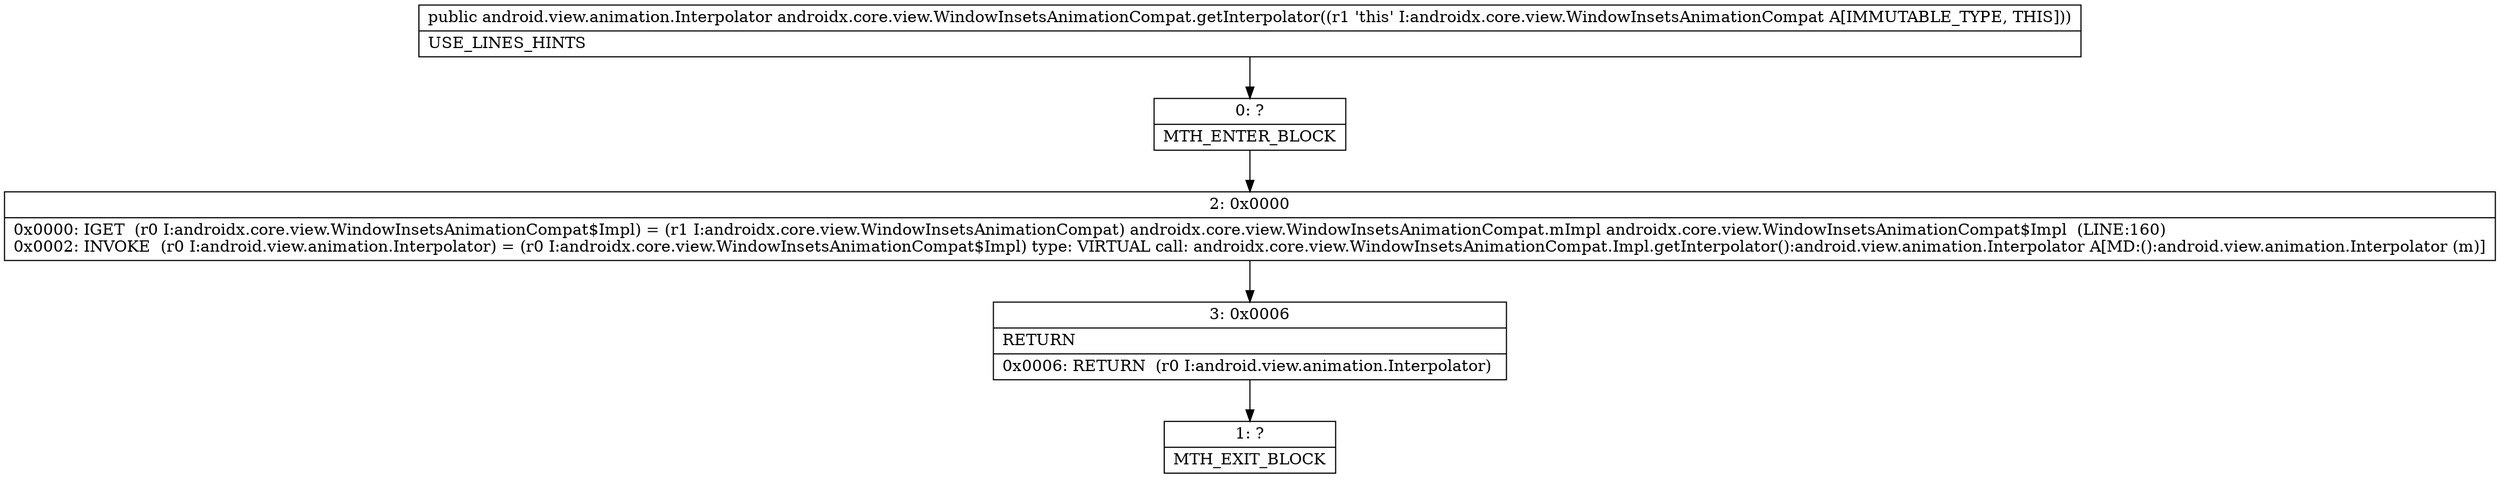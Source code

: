 digraph "CFG forandroidx.core.view.WindowInsetsAnimationCompat.getInterpolator()Landroid\/view\/animation\/Interpolator;" {
Node_0 [shape=record,label="{0\:\ ?|MTH_ENTER_BLOCK\l}"];
Node_2 [shape=record,label="{2\:\ 0x0000|0x0000: IGET  (r0 I:androidx.core.view.WindowInsetsAnimationCompat$Impl) = (r1 I:androidx.core.view.WindowInsetsAnimationCompat) androidx.core.view.WindowInsetsAnimationCompat.mImpl androidx.core.view.WindowInsetsAnimationCompat$Impl  (LINE:160)\l0x0002: INVOKE  (r0 I:android.view.animation.Interpolator) = (r0 I:androidx.core.view.WindowInsetsAnimationCompat$Impl) type: VIRTUAL call: androidx.core.view.WindowInsetsAnimationCompat.Impl.getInterpolator():android.view.animation.Interpolator A[MD:():android.view.animation.Interpolator (m)]\l}"];
Node_3 [shape=record,label="{3\:\ 0x0006|RETURN\l|0x0006: RETURN  (r0 I:android.view.animation.Interpolator) \l}"];
Node_1 [shape=record,label="{1\:\ ?|MTH_EXIT_BLOCK\l}"];
MethodNode[shape=record,label="{public android.view.animation.Interpolator androidx.core.view.WindowInsetsAnimationCompat.getInterpolator((r1 'this' I:androidx.core.view.WindowInsetsAnimationCompat A[IMMUTABLE_TYPE, THIS]))  | USE_LINES_HINTS\l}"];
MethodNode -> Node_0;Node_0 -> Node_2;
Node_2 -> Node_3;
Node_3 -> Node_1;
}

